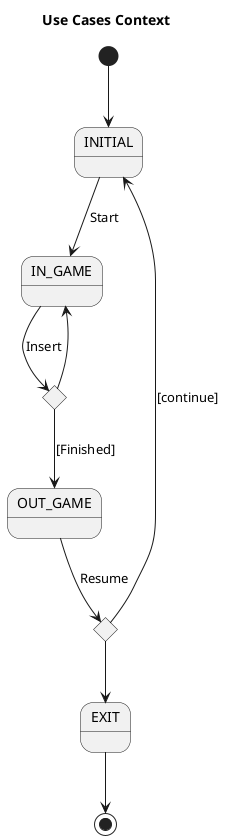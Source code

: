 @startuml UseCasesContext
title Use Cases Context

state INITIAL
state IN_GAME
state OUT_GAME
state EXIT
state if <<choice>>
state if2 <<choice>>

[*] --> INITIAL
INITIAL --> IN_GAME : Start
IN_GAME --> if : Insert
    if --> IN_GAME
if --> OUT_GAME : [Finished]
OUT_GAME --> if2 : Resume
    if2 --> INITIAL : [continue]
if2 --> EXIT
EXIT --> [*]
@enduml